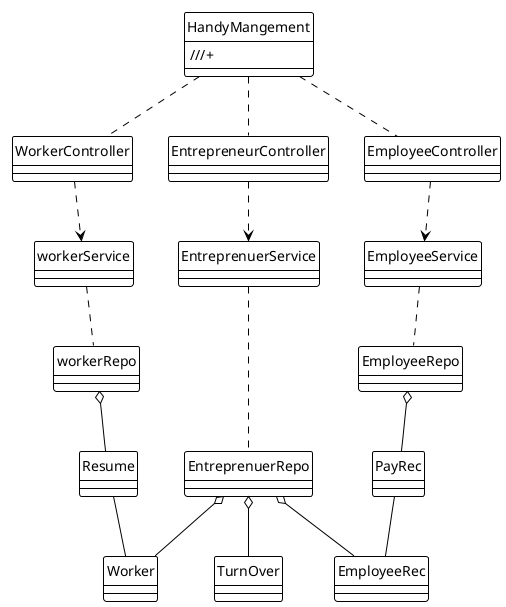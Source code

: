 @startuml Handy Mangement
skinparam style Strictuml

!theme plain


class HandyMangement {
   ///+
}


class WorkerController {
    
}

class EntrepreneurController {
   
}

class EmployeeController {

}

class workerService{}
class workerRepo{}

class EmployeeService{}
class EmployeeRepo{}

class EntreprenuerService{}
class EntreprenuerRepo{}




HandyMangement .. WorkerController
HandyMangement .. EntrepreneurController
HandyMangement .. EmployeeController


WorkerController ..> workerService
EntrepreneurController ..> EntreprenuerService
EmployeeController ..> EmployeeService


workerService .. workerRepo
EmployeeService .. EmployeeRepo
EntreprenuerService .. EntreprenuerRepo

workerRepo o-- Resume 
EntreprenuerRepo o--Worker 
EntreprenuerRepo o--EmployeeRec
EntreprenuerRepo o-- TurnOver
EmployeeRepo o-- PayRec 
PayRec -- EmployeeRec

Resume --Worker





@enduml